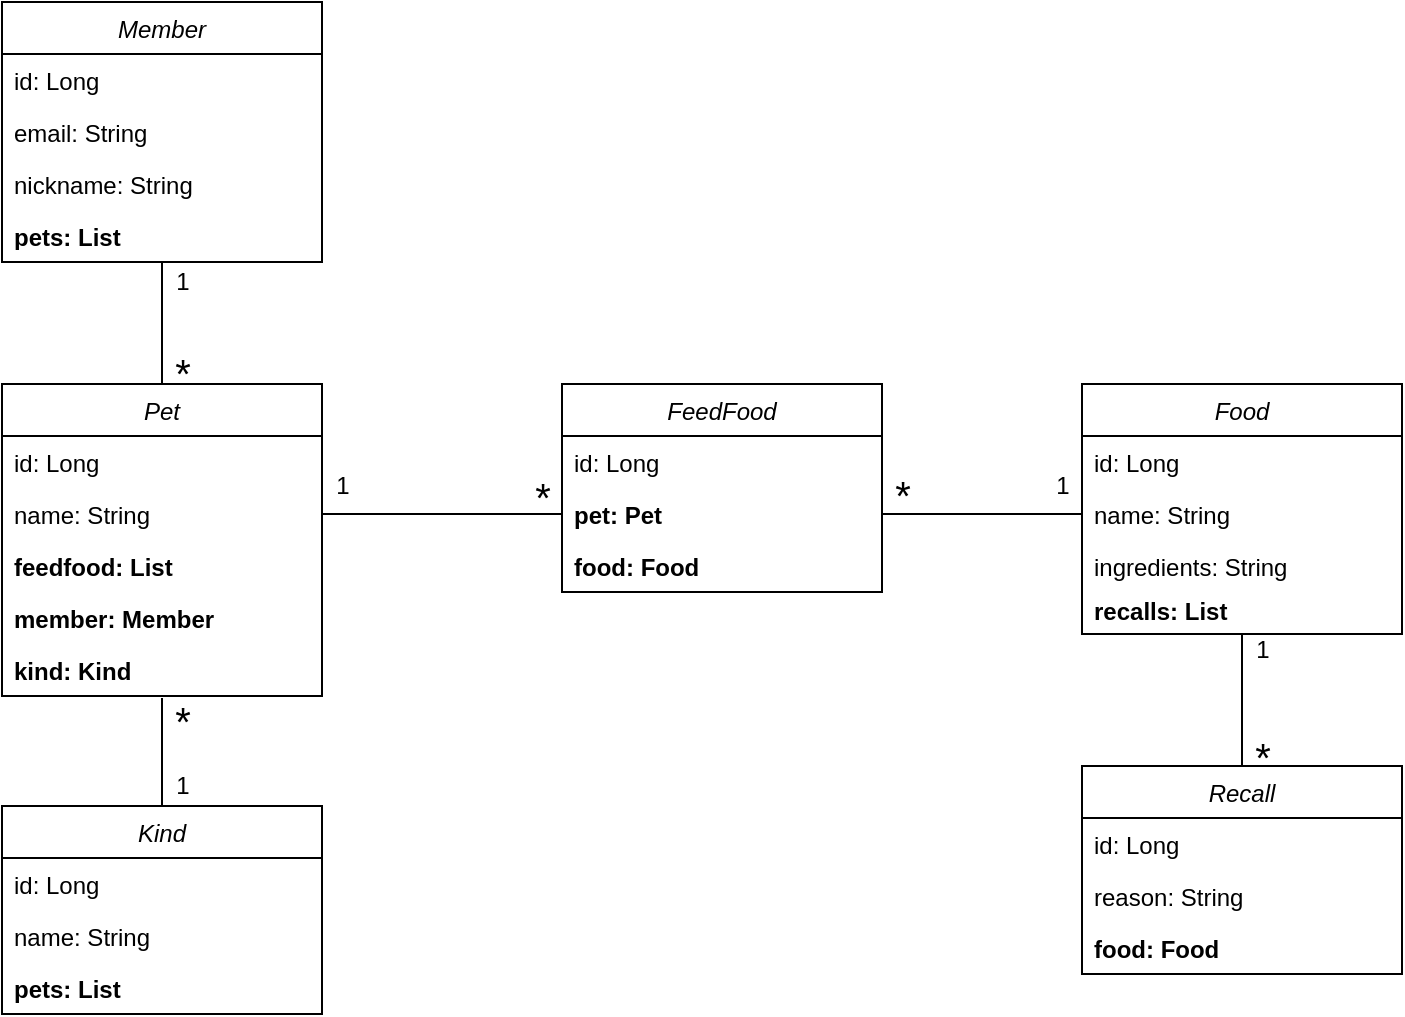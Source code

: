 <mxfile version="17.4.0" type="github">
  <diagram id="C5RBs43oDa-KdzZeNtuy" name="Page-1">
    <mxGraphModel dx="1298" dy="809" grid="1" gridSize="10" guides="1" tooltips="1" connect="1" arrows="1" fold="1" page="1" pageScale="1" pageWidth="827" pageHeight="583" math="0" shadow="0">
      <root>
        <mxCell id="WIyWlLk6GJQsqaUBKTNV-0" />
        <mxCell id="WIyWlLk6GJQsqaUBKTNV-1" parent="WIyWlLk6GJQsqaUBKTNV-0" />
        <mxCell id="ZGqFRhJ1InIE41oUpykp-16" style="edgeStyle=orthogonalEdgeStyle;rounded=0;orthogonalLoop=1;jettySize=auto;html=1;exitX=0.5;exitY=1;exitDx=0;exitDy=0;entryX=0.5;entryY=0;entryDx=0;entryDy=0;endArrow=none;endFill=0;" edge="1" parent="WIyWlLk6GJQsqaUBKTNV-1" source="zkfFHV4jXpPFQw0GAbJ--0" target="ZGqFRhJ1InIE41oUpykp-3">
          <mxGeometry relative="1" as="geometry" />
        </mxCell>
        <mxCell id="zkfFHV4jXpPFQw0GAbJ--0" value="Member" style="swimlane;fontStyle=2;align=center;verticalAlign=top;childLayout=stackLayout;horizontal=1;startSize=26;horizontalStack=0;resizeParent=1;resizeLast=0;collapsible=1;marginBottom=0;rounded=0;shadow=0;strokeWidth=1;" parent="WIyWlLk6GJQsqaUBKTNV-1" vertex="1">
          <mxGeometry x="80" y="38" width="160" height="130" as="geometry">
            <mxRectangle x="230" y="140" width="160" height="26" as="alternateBounds" />
          </mxGeometry>
        </mxCell>
        <mxCell id="zkfFHV4jXpPFQw0GAbJ--1" value="id: Long" style="text;align=left;verticalAlign=top;spacingLeft=4;spacingRight=4;overflow=hidden;rotatable=0;points=[[0,0.5],[1,0.5]];portConstraint=eastwest;" parent="zkfFHV4jXpPFQw0GAbJ--0" vertex="1">
          <mxGeometry y="26" width="160" height="26" as="geometry" />
        </mxCell>
        <mxCell id="ZGqFRhJ1InIE41oUpykp-2" value="email: String" style="text;align=left;verticalAlign=top;spacingLeft=4;spacingRight=4;overflow=hidden;rotatable=0;points=[[0,0.5],[1,0.5]];portConstraint=eastwest;" vertex="1" parent="zkfFHV4jXpPFQw0GAbJ--0">
          <mxGeometry y="52" width="160" height="26" as="geometry" />
        </mxCell>
        <mxCell id="ZGqFRhJ1InIE41oUpykp-1" value="nickname: String" style="text;align=left;verticalAlign=top;spacingLeft=4;spacingRight=4;overflow=hidden;rotatable=0;points=[[0,0.5],[1,0.5]];portConstraint=eastwest;" vertex="1" parent="zkfFHV4jXpPFQw0GAbJ--0">
          <mxGeometry y="78" width="160" height="26" as="geometry" />
        </mxCell>
        <mxCell id="zkfFHV4jXpPFQw0GAbJ--2" value="pets: List" style="text;align=left;verticalAlign=top;spacingLeft=4;spacingRight=4;overflow=hidden;rotatable=0;points=[[0,0.5],[1,0.5]];portConstraint=eastwest;rounded=0;shadow=0;html=0;fontStyle=1" parent="zkfFHV4jXpPFQw0GAbJ--0" vertex="1">
          <mxGeometry y="104" width="160" height="16" as="geometry" />
        </mxCell>
        <mxCell id="ZGqFRhJ1InIE41oUpykp-3" value="Pet" style="swimlane;fontStyle=2;align=center;verticalAlign=top;childLayout=stackLayout;horizontal=1;startSize=26;horizontalStack=0;resizeParent=1;resizeLast=0;collapsible=1;marginBottom=0;rounded=0;shadow=0;strokeWidth=1;" vertex="1" parent="WIyWlLk6GJQsqaUBKTNV-1">
          <mxGeometry x="80" y="229" width="160" height="156" as="geometry">
            <mxRectangle x="230" y="140" width="160" height="26" as="alternateBounds" />
          </mxGeometry>
        </mxCell>
        <mxCell id="ZGqFRhJ1InIE41oUpykp-4" value="id: Long" style="text;align=left;verticalAlign=top;spacingLeft=4;spacingRight=4;overflow=hidden;rotatable=0;points=[[0,0.5],[1,0.5]];portConstraint=eastwest;" vertex="1" parent="ZGqFRhJ1InIE41oUpykp-3">
          <mxGeometry y="26" width="160" height="26" as="geometry" />
        </mxCell>
        <mxCell id="ZGqFRhJ1InIE41oUpykp-8" value="name: String" style="text;align=left;verticalAlign=top;spacingLeft=4;spacingRight=4;overflow=hidden;rotatable=0;points=[[0,0.5],[1,0.5]];portConstraint=eastwest;" vertex="1" parent="ZGqFRhJ1InIE41oUpykp-3">
          <mxGeometry y="52" width="160" height="26" as="geometry" />
        </mxCell>
        <mxCell id="ZGqFRhJ1InIE41oUpykp-44" value="feedfood: List" style="text;align=left;verticalAlign=top;spacingLeft=4;spacingRight=4;overflow=hidden;rotatable=0;points=[[0,0.5],[1,0.5]];portConstraint=eastwest;fontStyle=1" vertex="1" parent="ZGqFRhJ1InIE41oUpykp-3">
          <mxGeometry y="78" width="160" height="26" as="geometry" />
        </mxCell>
        <mxCell id="ZGqFRhJ1InIE41oUpykp-5" value="member: Member" style="text;align=left;verticalAlign=top;spacingLeft=4;spacingRight=4;overflow=hidden;rotatable=0;points=[[0,0.5],[1,0.5]];portConstraint=eastwest;fontStyle=1" vertex="1" parent="ZGqFRhJ1InIE41oUpykp-3">
          <mxGeometry y="104" width="160" height="26" as="geometry" />
        </mxCell>
        <mxCell id="ZGqFRhJ1InIE41oUpykp-9" value="kind: Kind" style="text;align=left;verticalAlign=top;spacingLeft=4;spacingRight=4;overflow=hidden;rotatable=0;points=[[0,0.5],[1,0.5]];portConstraint=eastwest;fontStyle=1" vertex="1" parent="ZGqFRhJ1InIE41oUpykp-3">
          <mxGeometry y="130" width="160" height="26" as="geometry" />
        </mxCell>
        <mxCell id="ZGqFRhJ1InIE41oUpykp-26" style="edgeStyle=orthogonalEdgeStyle;rounded=0;orthogonalLoop=1;jettySize=auto;html=1;exitX=0.5;exitY=0;exitDx=0;exitDy=0;entryX=0.5;entryY=1.038;entryDx=0;entryDy=0;entryPerimeter=0;fontSize=20;endArrow=none;endFill=0;" edge="1" parent="WIyWlLk6GJQsqaUBKTNV-1" source="ZGqFRhJ1InIE41oUpykp-10" target="ZGqFRhJ1InIE41oUpykp-9">
          <mxGeometry relative="1" as="geometry" />
        </mxCell>
        <mxCell id="ZGqFRhJ1InIE41oUpykp-10" value="Kind" style="swimlane;fontStyle=2;align=center;verticalAlign=top;childLayout=stackLayout;horizontal=1;startSize=26;horizontalStack=0;resizeParent=1;resizeLast=0;collapsible=1;marginBottom=0;rounded=0;shadow=0;strokeWidth=1;" vertex="1" parent="WIyWlLk6GJQsqaUBKTNV-1">
          <mxGeometry x="80" y="440" width="160" height="104" as="geometry">
            <mxRectangle x="230" y="140" width="160" height="26" as="alternateBounds" />
          </mxGeometry>
        </mxCell>
        <mxCell id="ZGqFRhJ1InIE41oUpykp-11" value="id: Long" style="text;align=left;verticalAlign=top;spacingLeft=4;spacingRight=4;overflow=hidden;rotatable=0;points=[[0,0.5],[1,0.5]];portConstraint=eastwest;" vertex="1" parent="ZGqFRhJ1InIE41oUpykp-10">
          <mxGeometry y="26" width="160" height="26" as="geometry" />
        </mxCell>
        <mxCell id="ZGqFRhJ1InIE41oUpykp-14" value="name: String" style="text;align=left;verticalAlign=top;spacingLeft=4;spacingRight=4;overflow=hidden;rotatable=0;points=[[0,0.5],[1,0.5]];portConstraint=eastwest;fontStyle=0" vertex="1" parent="ZGqFRhJ1InIE41oUpykp-10">
          <mxGeometry y="52" width="160" height="26" as="geometry" />
        </mxCell>
        <mxCell id="ZGqFRhJ1InIE41oUpykp-25" value="pets: List" style="text;align=left;verticalAlign=top;spacingLeft=4;spacingRight=4;overflow=hidden;rotatable=0;points=[[0,0.5],[1,0.5]];portConstraint=eastwest;fontStyle=1" vertex="1" parent="ZGqFRhJ1InIE41oUpykp-10">
          <mxGeometry y="78" width="160" height="22" as="geometry" />
        </mxCell>
        <mxCell id="ZGqFRhJ1InIE41oUpykp-18" value="1" style="text;html=1;align=center;verticalAlign=middle;resizable=0;points=[];autosize=1;strokeColor=none;fillColor=none;" vertex="1" parent="WIyWlLk6GJQsqaUBKTNV-1">
          <mxGeometry x="160" y="168" width="20" height="20" as="geometry" />
        </mxCell>
        <mxCell id="ZGqFRhJ1InIE41oUpykp-19" value="&lt;font style=&quot;font-size: 20px&quot;&gt;*&lt;/font&gt;" style="text;html=1;align=center;verticalAlign=middle;resizable=0;points=[];autosize=1;strokeColor=none;fillColor=none;" vertex="1" parent="WIyWlLk6GJQsqaUBKTNV-1">
          <mxGeometry x="160" y="213" width="20" height="20" as="geometry" />
        </mxCell>
        <mxCell id="ZGqFRhJ1InIE41oUpykp-27" value="1" style="text;html=1;align=center;verticalAlign=middle;resizable=0;points=[];autosize=1;strokeColor=none;fillColor=none;" vertex="1" parent="WIyWlLk6GJQsqaUBKTNV-1">
          <mxGeometry x="160" y="420" width="20" height="20" as="geometry" />
        </mxCell>
        <mxCell id="ZGqFRhJ1InIE41oUpykp-28" value="&lt;font style=&quot;font-size: 20px&quot;&gt;*&lt;/font&gt;" style="text;html=1;align=center;verticalAlign=middle;resizable=0;points=[];autosize=1;strokeColor=none;fillColor=none;" vertex="1" parent="WIyWlLk6GJQsqaUBKTNV-1">
          <mxGeometry x="160" y="387" width="20" height="20" as="geometry" />
        </mxCell>
        <mxCell id="ZGqFRhJ1InIE41oUpykp-51" style="edgeStyle=orthogonalEdgeStyle;rounded=0;orthogonalLoop=1;jettySize=auto;html=1;exitX=0.5;exitY=1;exitDx=0;exitDy=0;entryX=0.5;entryY=0;entryDx=0;entryDy=0;fontSize=20;endArrow=none;endFill=0;" edge="1" parent="WIyWlLk6GJQsqaUBKTNV-1" source="ZGqFRhJ1InIE41oUpykp-29" target="ZGqFRhJ1InIE41oUpykp-46">
          <mxGeometry relative="1" as="geometry" />
        </mxCell>
        <mxCell id="ZGqFRhJ1InIE41oUpykp-29" value="Food" style="swimlane;fontStyle=2;align=center;verticalAlign=top;childLayout=stackLayout;horizontal=1;startSize=26;horizontalStack=0;resizeParent=1;resizeLast=0;collapsible=1;marginBottom=0;rounded=0;shadow=0;strokeWidth=1;" vertex="1" parent="WIyWlLk6GJQsqaUBKTNV-1">
          <mxGeometry x="620" y="229" width="160" height="125" as="geometry">
            <mxRectangle x="230" y="140" width="160" height="26" as="alternateBounds" />
          </mxGeometry>
        </mxCell>
        <mxCell id="ZGqFRhJ1InIE41oUpykp-30" value="id: Long" style="text;align=left;verticalAlign=top;spacingLeft=4;spacingRight=4;overflow=hidden;rotatable=0;points=[[0,0.5],[1,0.5]];portConstraint=eastwest;" vertex="1" parent="ZGqFRhJ1InIE41oUpykp-29">
          <mxGeometry y="26" width="160" height="26" as="geometry" />
        </mxCell>
        <mxCell id="ZGqFRhJ1InIE41oUpykp-31" value="name: String" style="text;align=left;verticalAlign=top;spacingLeft=4;spacingRight=4;overflow=hidden;rotatable=0;points=[[0,0.5],[1,0.5]];portConstraint=eastwest;fontStyle=0" vertex="1" parent="ZGqFRhJ1InIE41oUpykp-29">
          <mxGeometry y="52" width="160" height="26" as="geometry" />
        </mxCell>
        <mxCell id="ZGqFRhJ1InIE41oUpykp-32" value="ingredients: String" style="text;align=left;verticalAlign=top;spacingLeft=4;spacingRight=4;overflow=hidden;rotatable=0;points=[[0,0.5],[1,0.5]];portConstraint=eastwest;fontStyle=0" vertex="1" parent="ZGqFRhJ1InIE41oUpykp-29">
          <mxGeometry y="78" width="160" height="22" as="geometry" />
        </mxCell>
        <mxCell id="ZGqFRhJ1InIE41oUpykp-55" value="recalls: List" style="text;align=left;verticalAlign=top;spacingLeft=4;spacingRight=4;overflow=hidden;rotatable=0;points=[[0,0.5],[1,0.5]];portConstraint=eastwest;fontStyle=1" vertex="1" parent="ZGqFRhJ1InIE41oUpykp-29">
          <mxGeometry y="100" width="160" height="25" as="geometry" />
        </mxCell>
        <mxCell id="ZGqFRhJ1InIE41oUpykp-33" value="FeedFood" style="swimlane;fontStyle=2;align=center;verticalAlign=top;childLayout=stackLayout;horizontal=1;startSize=26;horizontalStack=0;resizeParent=1;resizeLast=0;collapsible=1;marginBottom=0;rounded=0;shadow=0;strokeWidth=1;" vertex="1" parent="WIyWlLk6GJQsqaUBKTNV-1">
          <mxGeometry x="360" y="229" width="160" height="104" as="geometry">
            <mxRectangle x="230" y="140" width="160" height="26" as="alternateBounds" />
          </mxGeometry>
        </mxCell>
        <mxCell id="ZGqFRhJ1InIE41oUpykp-34" value="id: Long" style="text;align=left;verticalAlign=top;spacingLeft=4;spacingRight=4;overflow=hidden;rotatable=0;points=[[0,0.5],[1,0.5]];portConstraint=eastwest;" vertex="1" parent="ZGqFRhJ1InIE41oUpykp-33">
          <mxGeometry y="26" width="160" height="26" as="geometry" />
        </mxCell>
        <mxCell id="ZGqFRhJ1InIE41oUpykp-35" value="pet: Pet" style="text;align=left;verticalAlign=top;spacingLeft=4;spacingRight=4;overflow=hidden;rotatable=0;points=[[0,0.5],[1,0.5]];portConstraint=eastwest;fontStyle=1" vertex="1" parent="ZGqFRhJ1InIE41oUpykp-33">
          <mxGeometry y="52" width="160" height="26" as="geometry" />
        </mxCell>
        <mxCell id="ZGqFRhJ1InIE41oUpykp-36" value="food: Food&#xa;" style="text;align=left;verticalAlign=top;spacingLeft=4;spacingRight=4;overflow=hidden;rotatable=0;points=[[0,0.5],[1,0.5]];portConstraint=eastwest;fontStyle=1" vertex="1" parent="ZGqFRhJ1InIE41oUpykp-33">
          <mxGeometry y="78" width="160" height="22" as="geometry" />
        </mxCell>
        <mxCell id="ZGqFRhJ1InIE41oUpykp-37" style="edgeStyle=orthogonalEdgeStyle;rounded=0;orthogonalLoop=1;jettySize=auto;html=1;exitX=1;exitY=0.5;exitDx=0;exitDy=0;entryX=0;entryY=0.5;entryDx=0;entryDy=0;fontSize=20;endArrow=none;endFill=0;" edge="1" parent="WIyWlLk6GJQsqaUBKTNV-1" source="ZGqFRhJ1InIE41oUpykp-8" target="ZGqFRhJ1InIE41oUpykp-35">
          <mxGeometry relative="1" as="geometry" />
        </mxCell>
        <mxCell id="ZGqFRhJ1InIE41oUpykp-39" style="edgeStyle=orthogonalEdgeStyle;rounded=0;orthogonalLoop=1;jettySize=auto;html=1;exitX=1;exitY=0.5;exitDx=0;exitDy=0;entryX=0;entryY=0.5;entryDx=0;entryDy=0;fontSize=20;endArrow=none;endFill=0;" edge="1" parent="WIyWlLk6GJQsqaUBKTNV-1" source="ZGqFRhJ1InIE41oUpykp-35" target="ZGqFRhJ1InIE41oUpykp-31">
          <mxGeometry relative="1" as="geometry" />
        </mxCell>
        <mxCell id="ZGqFRhJ1InIE41oUpykp-40" value="&lt;font style=&quot;font-size: 20px&quot;&gt;*&lt;/font&gt;" style="text;html=1;align=center;verticalAlign=middle;resizable=0;points=[];autosize=1;strokeColor=none;fillColor=none;" vertex="1" parent="WIyWlLk6GJQsqaUBKTNV-1">
          <mxGeometry x="340" y="275" width="20" height="20" as="geometry" />
        </mxCell>
        <mxCell id="ZGqFRhJ1InIE41oUpykp-41" value="1" style="text;html=1;align=center;verticalAlign=middle;resizable=0;points=[];autosize=1;strokeColor=none;fillColor=none;" vertex="1" parent="WIyWlLk6GJQsqaUBKTNV-1">
          <mxGeometry x="240" y="270" width="20" height="20" as="geometry" />
        </mxCell>
        <mxCell id="ZGqFRhJ1InIE41oUpykp-42" value="&lt;font style=&quot;font-size: 20px&quot;&gt;*&lt;/font&gt;" style="text;html=1;align=center;verticalAlign=middle;resizable=0;points=[];autosize=1;strokeColor=none;fillColor=none;" vertex="1" parent="WIyWlLk6GJQsqaUBKTNV-1">
          <mxGeometry x="520" y="274" width="20" height="20" as="geometry" />
        </mxCell>
        <mxCell id="ZGqFRhJ1InIE41oUpykp-43" value="1" style="text;html=1;align=center;verticalAlign=middle;resizable=0;points=[];autosize=1;strokeColor=none;fillColor=none;" vertex="1" parent="WIyWlLk6GJQsqaUBKTNV-1">
          <mxGeometry x="600" y="270" width="20" height="20" as="geometry" />
        </mxCell>
        <mxCell id="ZGqFRhJ1InIE41oUpykp-46" value="Recall" style="swimlane;fontStyle=2;align=center;verticalAlign=top;childLayout=stackLayout;horizontal=1;startSize=26;horizontalStack=0;resizeParent=1;resizeLast=0;collapsible=1;marginBottom=0;rounded=0;shadow=0;strokeWidth=1;" vertex="1" parent="WIyWlLk6GJQsqaUBKTNV-1">
          <mxGeometry x="620" y="420" width="160" height="104" as="geometry">
            <mxRectangle x="230" y="140" width="160" height="26" as="alternateBounds" />
          </mxGeometry>
        </mxCell>
        <mxCell id="ZGqFRhJ1InIE41oUpykp-47" value="id: Long" style="text;align=left;verticalAlign=top;spacingLeft=4;spacingRight=4;overflow=hidden;rotatable=0;points=[[0,0.5],[1,0.5]];portConstraint=eastwest;" vertex="1" parent="ZGqFRhJ1InIE41oUpykp-46">
          <mxGeometry y="26" width="160" height="26" as="geometry" />
        </mxCell>
        <mxCell id="ZGqFRhJ1InIE41oUpykp-48" value="reason: String" style="text;align=left;verticalAlign=top;spacingLeft=4;spacingRight=4;overflow=hidden;rotatable=0;points=[[0,0.5],[1,0.5]];portConstraint=eastwest;fontStyle=0" vertex="1" parent="ZGqFRhJ1InIE41oUpykp-46">
          <mxGeometry y="52" width="160" height="26" as="geometry" />
        </mxCell>
        <mxCell id="ZGqFRhJ1InIE41oUpykp-49" value="food: Food" style="text;align=left;verticalAlign=top;spacingLeft=4;spacingRight=4;overflow=hidden;rotatable=0;points=[[0,0.5],[1,0.5]];portConstraint=eastwest;fontStyle=1" vertex="1" parent="ZGqFRhJ1InIE41oUpykp-46">
          <mxGeometry y="78" width="160" height="22" as="geometry" />
        </mxCell>
        <mxCell id="ZGqFRhJ1InIE41oUpykp-53" value="&lt;font style=&quot;font-size: 20px&quot;&gt;*&lt;/font&gt;" style="text;html=1;align=center;verticalAlign=middle;resizable=0;points=[];autosize=1;strokeColor=none;fillColor=none;" vertex="1" parent="WIyWlLk6GJQsqaUBKTNV-1">
          <mxGeometry x="700" y="405" width="20" height="20" as="geometry" />
        </mxCell>
        <mxCell id="ZGqFRhJ1InIE41oUpykp-54" value="1" style="text;html=1;align=center;verticalAlign=middle;resizable=0;points=[];autosize=1;strokeColor=none;fillColor=none;" vertex="1" parent="WIyWlLk6GJQsqaUBKTNV-1">
          <mxGeometry x="700" y="352" width="20" height="20" as="geometry" />
        </mxCell>
      </root>
    </mxGraphModel>
  </diagram>
</mxfile>
